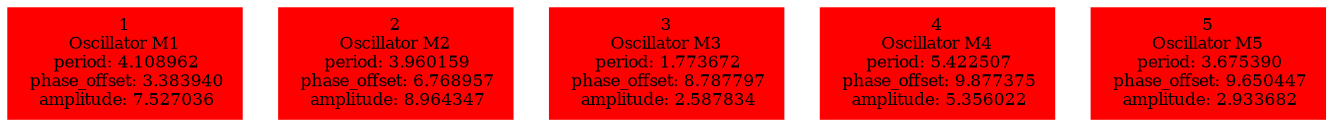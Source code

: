  digraph g{ forcelabels=true;
1 [label=<1<BR />Oscillator M1<BR /> period: 4.108962<BR /> phase_offset: 3.383940<BR /> amplitude: 7.527036>, shape=box,color=red,style=filled,fontsize=8];2 [label=<2<BR />Oscillator M2<BR /> period: 3.960159<BR /> phase_offset: 6.768957<BR /> amplitude: 8.964347>, shape=box,color=red,style=filled,fontsize=8];3 [label=<3<BR />Oscillator M3<BR /> period: 1.773672<BR /> phase_offset: 8.787797<BR /> amplitude: 2.587834>, shape=box,color=red,style=filled,fontsize=8];4 [label=<4<BR />Oscillator M4<BR /> period: 5.422507<BR /> phase_offset: 9.877375<BR /> amplitude: 5.356022>, shape=box,color=red,style=filled,fontsize=8];5 [label=<5<BR />Oscillator M5<BR /> period: 3.675390<BR /> phase_offset: 9.650447<BR /> amplitude: 2.933682>, shape=box,color=red,style=filled,fontsize=8]; }
